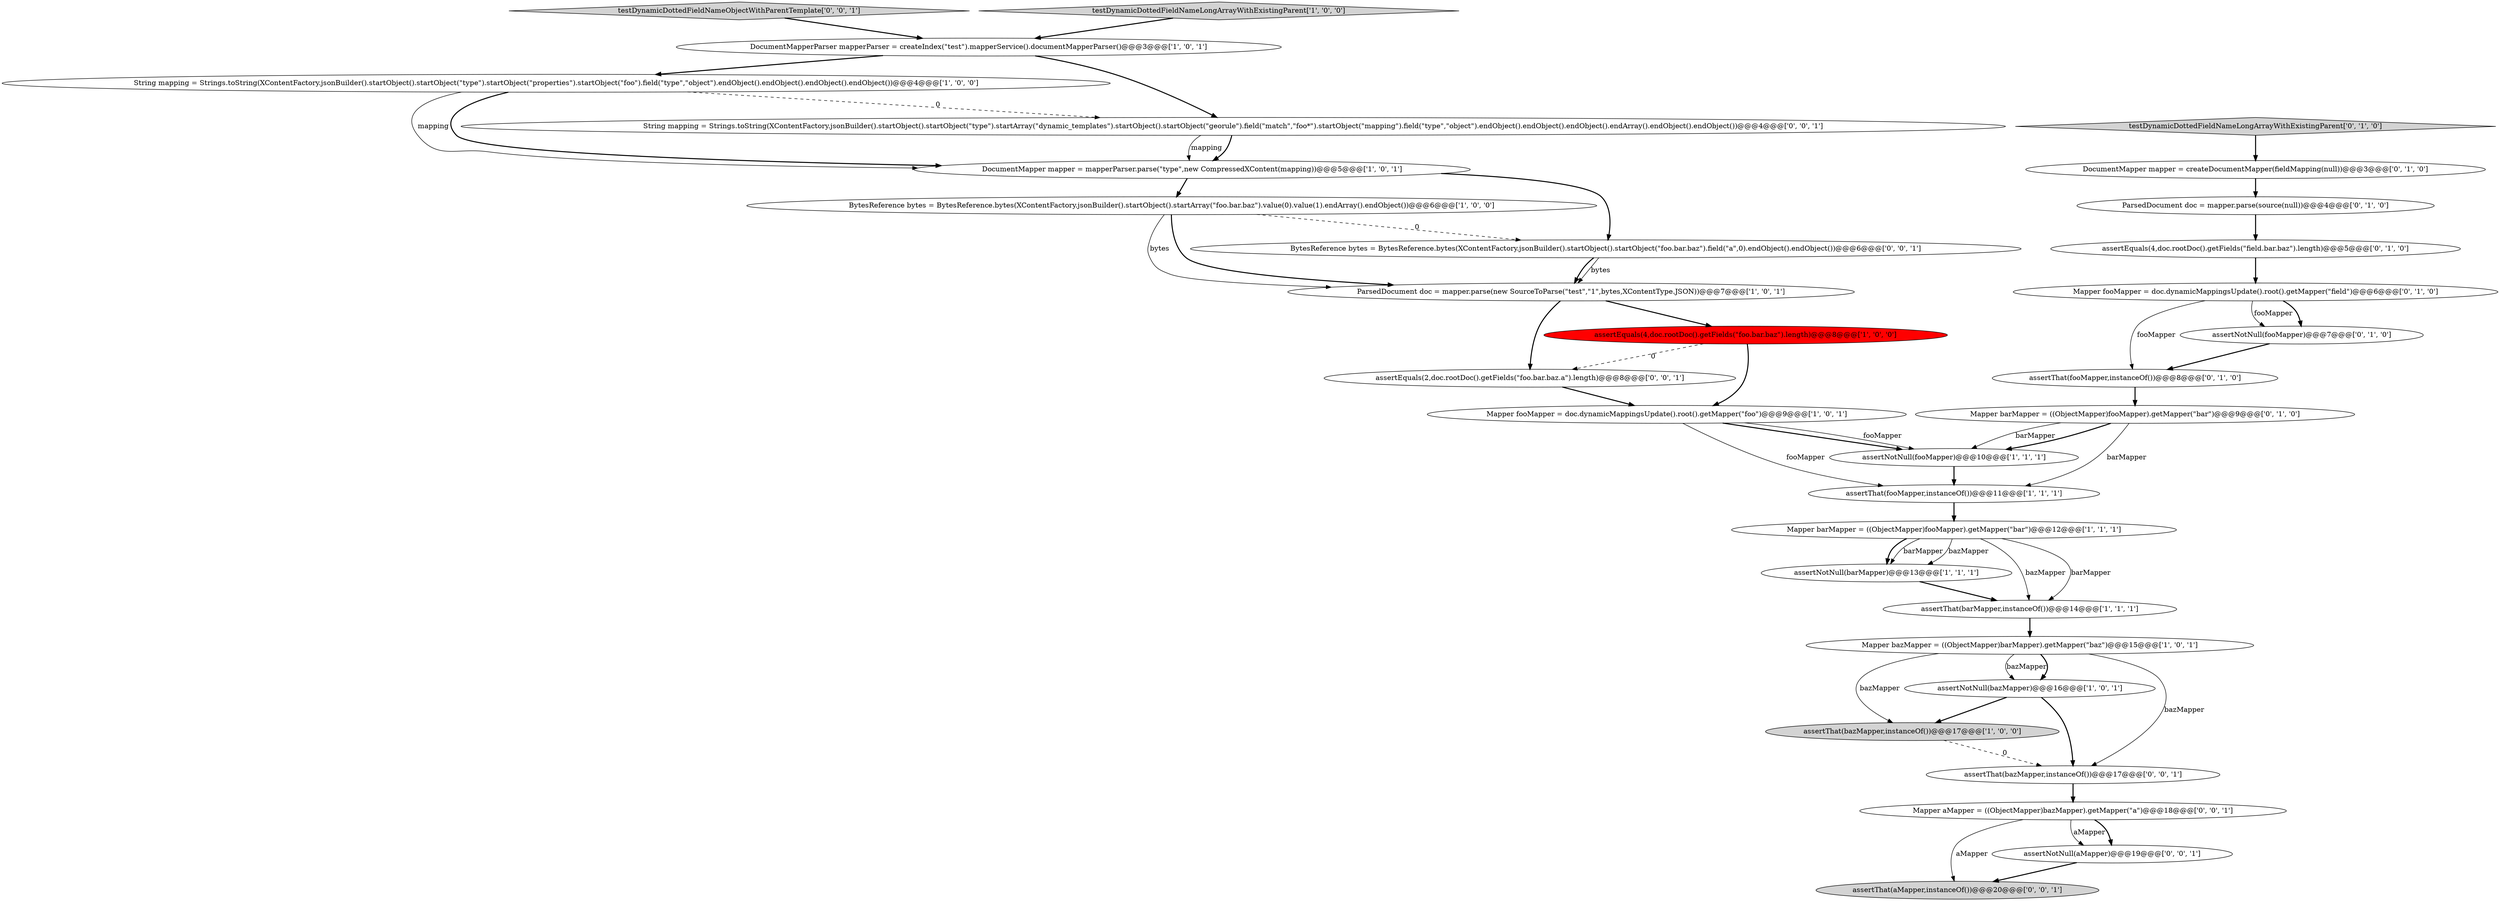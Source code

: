 digraph {
9 [style = filled, label = "Mapper bazMapper = ((ObjectMapper)barMapper).getMapper(\"baz\")@@@15@@@['1', '0', '1']", fillcolor = white, shape = ellipse image = "AAA0AAABBB1BBB"];
6 [style = filled, label = "assertNotNull(fooMapper)@@@10@@@['1', '1', '1']", fillcolor = white, shape = ellipse image = "AAA0AAABBB1BBB"];
15 [style = filled, label = "Mapper fooMapper = doc.dynamicMappingsUpdate().root().getMapper(\"foo\")@@@9@@@['1', '0', '1']", fillcolor = white, shape = ellipse image = "AAA0AAABBB1BBB"];
16 [style = filled, label = "assertThat(fooMapper,instanceOf())@@@8@@@['0', '1', '0']", fillcolor = white, shape = ellipse image = "AAA0AAABBB2BBB"];
2 [style = filled, label = "String mapping = Strings.toString(XContentFactory.jsonBuilder().startObject().startObject(\"type\").startObject(\"properties\").startObject(\"foo\").field(\"type\",\"object\").endObject().endObject().endObject().endObject())@@@4@@@['1', '0', '0']", fillcolor = white, shape = ellipse image = "AAA0AAABBB1BBB"];
26 [style = filled, label = "Mapper aMapper = ((ObjectMapper)bazMapper).getMapper(\"a\")@@@18@@@['0', '0', '1']", fillcolor = white, shape = ellipse image = "AAA0AAABBB3BBB"];
17 [style = filled, label = "testDynamicDottedFieldNameLongArrayWithExistingParent['0', '1', '0']", fillcolor = lightgray, shape = diamond image = "AAA0AAABBB2BBB"];
20 [style = filled, label = "DocumentMapper mapper = createDocumentMapper(fieldMapping(null))@@@3@@@['0', '1', '0']", fillcolor = white, shape = ellipse image = "AAA0AAABBB2BBB"];
18 [style = filled, label = "Mapper fooMapper = doc.dynamicMappingsUpdate().root().getMapper(\"field\")@@@6@@@['0', '1', '0']", fillcolor = white, shape = ellipse image = "AAA0AAABBB2BBB"];
8 [style = filled, label = "ParsedDocument doc = mapper.parse(new SourceToParse(\"test\",\"1\",bytes,XContentType.JSON))@@@7@@@['1', '0', '1']", fillcolor = white, shape = ellipse image = "AAA0AAABBB1BBB"];
25 [style = filled, label = "assertThat(aMapper,instanceOf())@@@20@@@['0', '0', '1']", fillcolor = lightgray, shape = ellipse image = "AAA0AAABBB3BBB"];
23 [style = filled, label = "assertNotNull(fooMapper)@@@7@@@['0', '1', '0']", fillcolor = white, shape = ellipse image = "AAA0AAABBB2BBB"];
0 [style = filled, label = "assertThat(fooMapper,instanceOf())@@@11@@@['1', '1', '1']", fillcolor = white, shape = ellipse image = "AAA0AAABBB1BBB"];
3 [style = filled, label = "assertNotNull(barMapper)@@@13@@@['1', '1', '1']", fillcolor = white, shape = ellipse image = "AAA0AAABBB1BBB"];
10 [style = filled, label = "assertThat(bazMapper,instanceOf())@@@17@@@['1', '0', '0']", fillcolor = lightgray, shape = ellipse image = "AAA0AAABBB1BBB"];
22 [style = filled, label = "Mapper barMapper = ((ObjectMapper)fooMapper).getMapper(\"bar\")@@@9@@@['0', '1', '0']", fillcolor = white, shape = ellipse image = "AAA0AAABBB2BBB"];
12 [style = filled, label = "DocumentMapperParser mapperParser = createIndex(\"test\").mapperService().documentMapperParser()@@@3@@@['1', '0', '1']", fillcolor = white, shape = ellipse image = "AAA0AAABBB1BBB"];
13 [style = filled, label = "DocumentMapper mapper = mapperParser.parse(\"type\",new CompressedXContent(mapping))@@@5@@@['1', '0', '1']", fillcolor = white, shape = ellipse image = "AAA0AAABBB1BBB"];
28 [style = filled, label = "assertNotNull(aMapper)@@@19@@@['0', '0', '1']", fillcolor = white, shape = ellipse image = "AAA0AAABBB3BBB"];
31 [style = filled, label = "String mapping = Strings.toString(XContentFactory.jsonBuilder().startObject().startObject(\"type\").startArray(\"dynamic_templates\").startObject().startObject(\"georule\").field(\"match\",\"foo*\").startObject(\"mapping\").field(\"type\",\"object\").endObject().endObject().endObject().endArray().endObject().endObject())@@@4@@@['0', '0', '1']", fillcolor = white, shape = ellipse image = "AAA0AAABBB3BBB"];
5 [style = filled, label = "assertNotNull(bazMapper)@@@16@@@['1', '0', '1']", fillcolor = white, shape = ellipse image = "AAA0AAABBB1BBB"];
27 [style = filled, label = "BytesReference bytes = BytesReference.bytes(XContentFactory.jsonBuilder().startObject().startObject(\"foo.bar.baz\").field(\"a\",0).endObject().endObject())@@@6@@@['0', '0', '1']", fillcolor = white, shape = ellipse image = "AAA0AAABBB3BBB"];
14 [style = filled, label = "Mapper barMapper = ((ObjectMapper)fooMapper).getMapper(\"bar\")@@@12@@@['1', '1', '1']", fillcolor = white, shape = ellipse image = "AAA0AAABBB1BBB"];
4 [style = filled, label = "BytesReference bytes = BytesReference.bytes(XContentFactory.jsonBuilder().startObject().startArray(\"foo.bar.baz\").value(0).value(1).endArray().endObject())@@@6@@@['1', '0', '0']", fillcolor = white, shape = ellipse image = "AAA0AAABBB1BBB"];
1 [style = filled, label = "assertEquals(4,doc.rootDoc().getFields(\"foo.bar.baz\").length)@@@8@@@['1', '0', '0']", fillcolor = red, shape = ellipse image = "AAA1AAABBB1BBB"];
29 [style = filled, label = "assertThat(bazMapper,instanceOf())@@@17@@@['0', '0', '1']", fillcolor = white, shape = ellipse image = "AAA0AAABBB3BBB"];
24 [style = filled, label = "assertEquals(2,doc.rootDoc().getFields(\"foo.bar.baz.a\").length)@@@8@@@['0', '0', '1']", fillcolor = white, shape = ellipse image = "AAA0AAABBB3BBB"];
7 [style = filled, label = "assertThat(barMapper,instanceOf())@@@14@@@['1', '1', '1']", fillcolor = white, shape = ellipse image = "AAA0AAABBB1BBB"];
21 [style = filled, label = "assertEquals(4,doc.rootDoc().getFields(\"field.bar.baz\").length)@@@5@@@['0', '1', '0']", fillcolor = white, shape = ellipse image = "AAA0AAABBB2BBB"];
19 [style = filled, label = "ParsedDocument doc = mapper.parse(source(null))@@@4@@@['0', '1', '0']", fillcolor = white, shape = ellipse image = "AAA0AAABBB2BBB"];
30 [style = filled, label = "testDynamicDottedFieldNameObjectWithParentTemplate['0', '0', '1']", fillcolor = lightgray, shape = diamond image = "AAA0AAABBB3BBB"];
11 [style = filled, label = "testDynamicDottedFieldNameLongArrayWithExistingParent['1', '0', '0']", fillcolor = lightgray, shape = diamond image = "AAA0AAABBB1BBB"];
14->3 [style = bold, label=""];
5->10 [style = bold, label=""];
8->24 [style = bold, label=""];
5->29 [style = bold, label=""];
22->6 [style = solid, label="barMapper"];
23->16 [style = bold, label=""];
18->16 [style = solid, label="fooMapper"];
26->25 [style = solid, label="aMapper"];
18->23 [style = bold, label=""];
24->15 [style = bold, label=""];
14->7 [style = solid, label="bazMapper"];
1->15 [style = bold, label=""];
31->13 [style = bold, label=""];
9->5 [style = solid, label="bazMapper"];
14->7 [style = solid, label="barMapper"];
27->8 [style = solid, label="bytes"];
4->27 [style = dashed, label="0"];
15->6 [style = bold, label=""];
6->0 [style = bold, label=""];
11->12 [style = bold, label=""];
4->8 [style = solid, label="bytes"];
16->22 [style = bold, label=""];
15->0 [style = solid, label="fooMapper"];
10->29 [style = dashed, label="0"];
21->18 [style = bold, label=""];
9->29 [style = solid, label="bazMapper"];
2->31 [style = dashed, label="0"];
2->13 [style = bold, label=""];
29->26 [style = bold, label=""];
7->9 [style = bold, label=""];
8->1 [style = bold, label=""];
9->10 [style = solid, label="bazMapper"];
15->6 [style = solid, label="fooMapper"];
12->2 [style = bold, label=""];
0->14 [style = bold, label=""];
30->12 [style = bold, label=""];
13->27 [style = bold, label=""];
31->13 [style = solid, label="mapping"];
3->7 [style = bold, label=""];
1->24 [style = dashed, label="0"];
9->5 [style = bold, label=""];
28->25 [style = bold, label=""];
4->8 [style = bold, label=""];
22->0 [style = solid, label="barMapper"];
26->28 [style = solid, label="aMapper"];
26->28 [style = bold, label=""];
20->19 [style = bold, label=""];
27->8 [style = bold, label=""];
14->3 [style = solid, label="barMapper"];
12->31 [style = bold, label=""];
2->13 [style = solid, label="mapping"];
18->23 [style = solid, label="fooMapper"];
14->3 [style = solid, label="bazMapper"];
22->6 [style = bold, label=""];
17->20 [style = bold, label=""];
13->4 [style = bold, label=""];
19->21 [style = bold, label=""];
}
